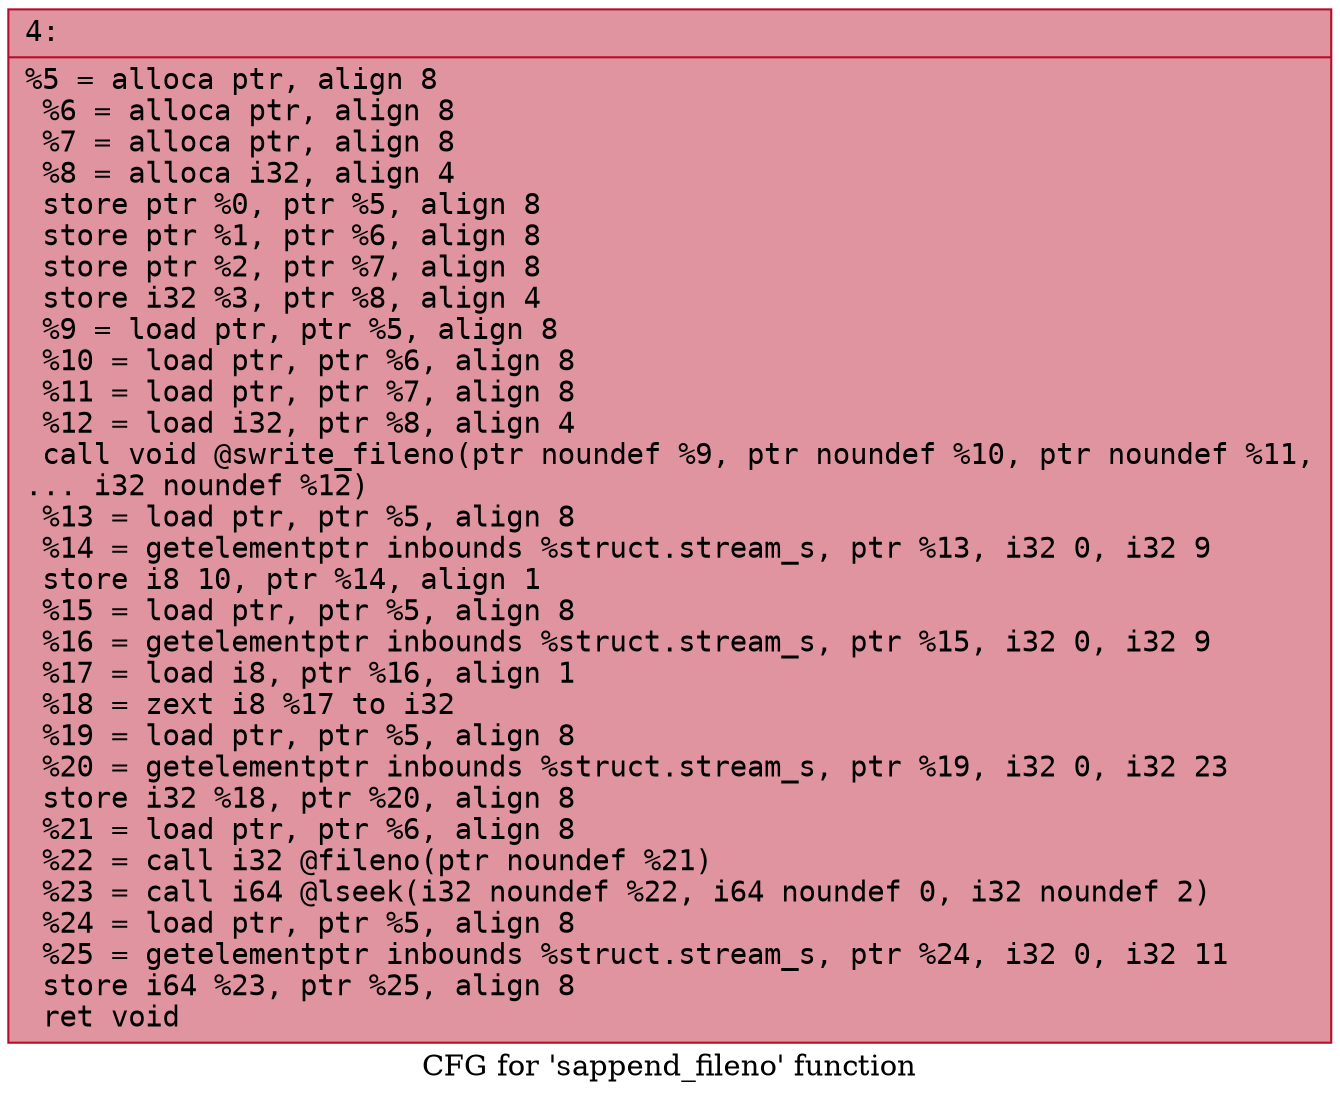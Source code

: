 digraph "CFG for 'sappend_fileno' function" {
	label="CFG for 'sappend_fileno' function";

	Node0x600003671950 [shape=record,color="#b70d28ff", style=filled, fillcolor="#b70d2870" fontname="Courier",label="{4:\l|  %5 = alloca ptr, align 8\l  %6 = alloca ptr, align 8\l  %7 = alloca ptr, align 8\l  %8 = alloca i32, align 4\l  store ptr %0, ptr %5, align 8\l  store ptr %1, ptr %6, align 8\l  store ptr %2, ptr %7, align 8\l  store i32 %3, ptr %8, align 4\l  %9 = load ptr, ptr %5, align 8\l  %10 = load ptr, ptr %6, align 8\l  %11 = load ptr, ptr %7, align 8\l  %12 = load i32, ptr %8, align 4\l  call void @swrite_fileno(ptr noundef %9, ptr noundef %10, ptr noundef %11,\l... i32 noundef %12)\l  %13 = load ptr, ptr %5, align 8\l  %14 = getelementptr inbounds %struct.stream_s, ptr %13, i32 0, i32 9\l  store i8 10, ptr %14, align 1\l  %15 = load ptr, ptr %5, align 8\l  %16 = getelementptr inbounds %struct.stream_s, ptr %15, i32 0, i32 9\l  %17 = load i8, ptr %16, align 1\l  %18 = zext i8 %17 to i32\l  %19 = load ptr, ptr %5, align 8\l  %20 = getelementptr inbounds %struct.stream_s, ptr %19, i32 0, i32 23\l  store i32 %18, ptr %20, align 8\l  %21 = load ptr, ptr %6, align 8\l  %22 = call i32 @fileno(ptr noundef %21)\l  %23 = call i64 @lseek(i32 noundef %22, i64 noundef 0, i32 noundef 2)\l  %24 = load ptr, ptr %5, align 8\l  %25 = getelementptr inbounds %struct.stream_s, ptr %24, i32 0, i32 11\l  store i64 %23, ptr %25, align 8\l  ret void\l}"];
}
